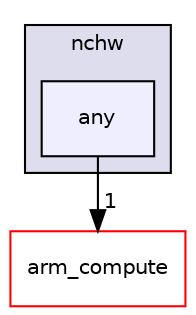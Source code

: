 digraph "src/cpu/kernels/depth_to_space/nchw/any" {
  compound=true
  node [ fontsize="10", fontname="Helvetica"];
  edge [ labelfontsize="10", labelfontname="Helvetica"];
  subgraph clusterdir_0285cdc644039d73874d4a0bf905b82a {
    graph [ bgcolor="#ddddee", pencolor="black", label="nchw" fontname="Helvetica", fontsize="10", URL="dir_0285cdc644039d73874d4a0bf905b82a.xhtml"]
  dir_55530cf51a5542e0a945b74c3ec0567e [shape=box, label="any", style="filled", fillcolor="#eeeeff", pencolor="black", URL="dir_55530cf51a5542e0a945b74c3ec0567e.xhtml"];
  }
  dir_214608ef36d61442cb2b0c1c4e9a7def [shape=box label="arm_compute" fillcolor="white" style="filled" color="red" URL="dir_214608ef36d61442cb2b0c1c4e9a7def.xhtml"];
  dir_55530cf51a5542e0a945b74c3ec0567e->dir_214608ef36d61442cb2b0c1c4e9a7def [headlabel="1", labeldistance=1.5 headhref="dir_000485_000000.xhtml"];
}
